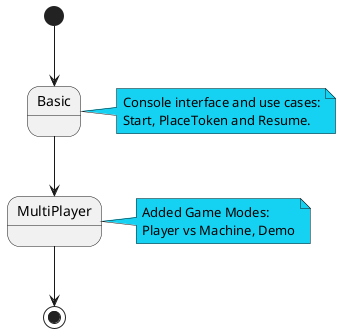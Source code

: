 @startuml versions

state Basic

state MultiPlayer

[*] --> Basic
Basic --> MultiPlayer
MultiPlayer --> [*]

note right of Basic #15D2F3
  Console interface and use cases:
  Start, PlaceToken and Resume.
end note

note right of MultiPlayer #15D2F3
  Added Game Modes:
  Player vs Machine, Demo
end note

@enduml